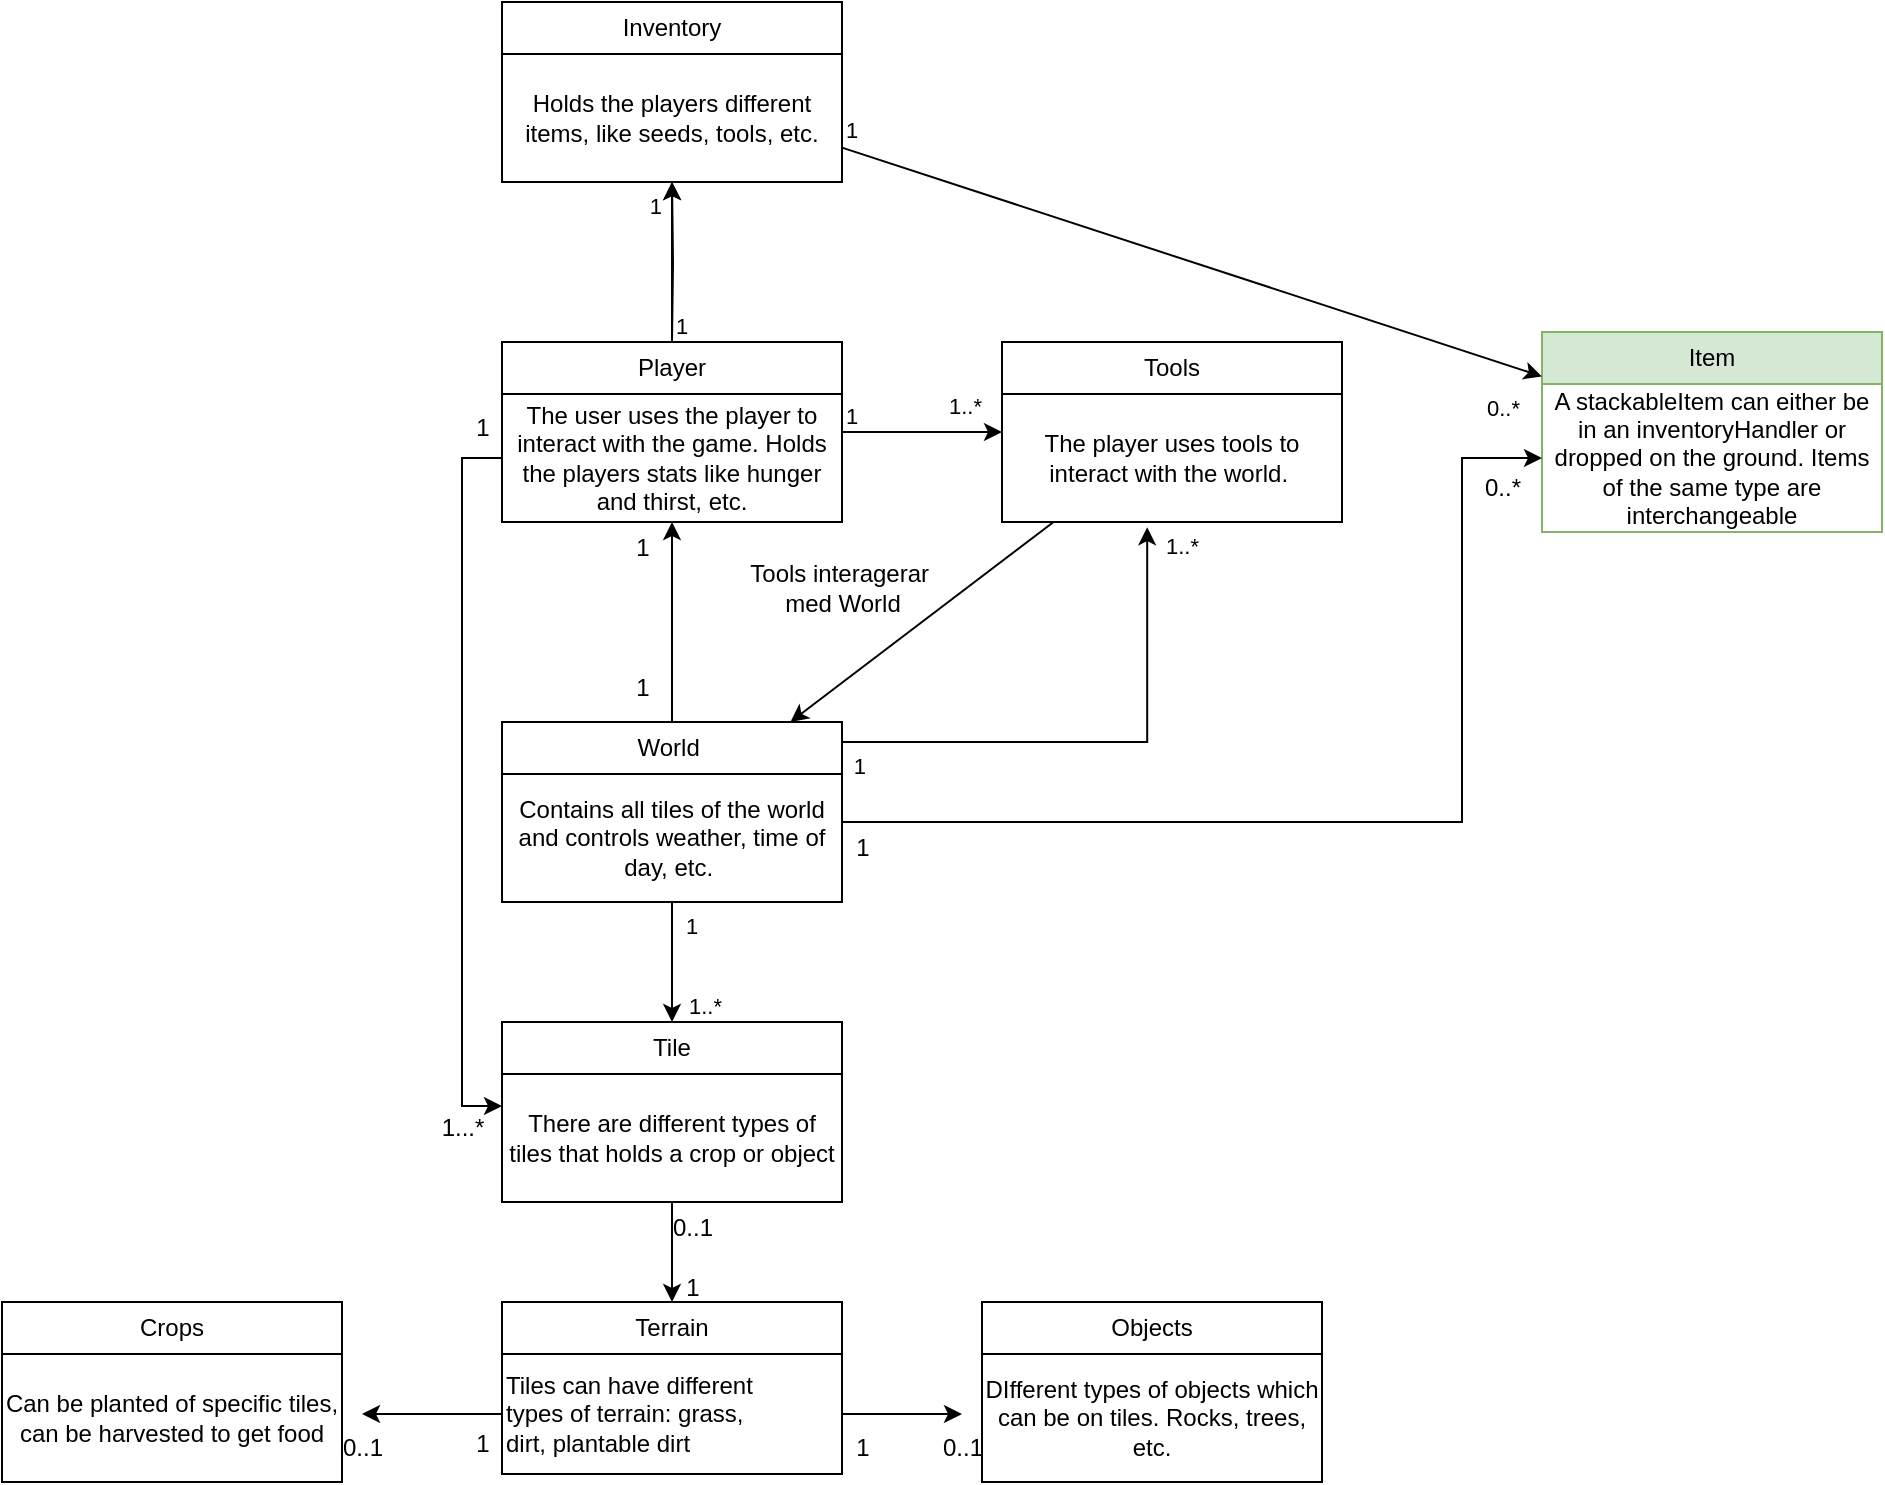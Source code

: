 <mxfile version="25.0.3">
  <diagram name="Sida-1" id="yMFKIoc-D7ovUgNksrX6">
    <mxGraphModel dx="2233" dy="953" grid="1" gridSize="10" guides="1" tooltips="1" connect="1" arrows="1" fold="1" page="1" pageScale="1" pageWidth="827" pageHeight="1169" math="0" shadow="0">
      <root>
        <mxCell id="0" />
        <mxCell id="1" parent="0" />
        <mxCell id="Edmqxcgecc5LKQphc_h1-5" value="Player" style="swimlane;fontStyle=0;childLayout=stackLayout;horizontal=1;startSize=26;fillColor=none;horizontalStack=0;resizeParent=1;resizeParentMax=0;resizeLast=0;collapsible=1;marginBottom=0;whiteSpace=wrap;html=1;" parent="1" vertex="1">
          <mxGeometry x="230" y="220" width="170" height="90" as="geometry" />
        </mxCell>
        <mxCell id="Edmqxcgecc5LKQphc_h1-40" value="The user uses the player to interact with the game. Holds the players stats like hunger and thirst, etc." style="text;html=1;align=center;verticalAlign=middle;whiteSpace=wrap;rounded=0;" parent="Edmqxcgecc5LKQphc_h1-5" vertex="1">
          <mxGeometry y="26" width="170" height="64" as="geometry" />
        </mxCell>
        <mxCell id="Edmqxcgecc5LKQphc_h1-6" value="Inventory" style="swimlane;fontStyle=0;childLayout=stackLayout;horizontal=1;startSize=26;fillColor=none;horizontalStack=0;resizeParent=1;resizeParentMax=0;resizeLast=0;collapsible=1;marginBottom=0;whiteSpace=wrap;html=1;" parent="1" vertex="1">
          <mxGeometry x="230" y="50" width="170" height="90" as="geometry" />
        </mxCell>
        <mxCell id="Edmqxcgecc5LKQphc_h1-41" value="Holds the players different items, like seeds, tools, etc." style="text;html=1;align=center;verticalAlign=middle;whiteSpace=wrap;rounded=0;" parent="Edmqxcgecc5LKQphc_h1-6" vertex="1">
          <mxGeometry y="26" width="170" height="64" as="geometry" />
        </mxCell>
        <mxCell id="Pf9NA05062R23ux8nu3v-22" style="edgeStyle=orthogonalEdgeStyle;rounded=0;orthogonalLoop=1;jettySize=auto;html=1;entryX=0.5;entryY=1;entryDx=0;entryDy=0;" edge="1" parent="1" source="Edmqxcgecc5LKQphc_h1-7" target="Edmqxcgecc5LKQphc_h1-40">
          <mxGeometry relative="1" as="geometry" />
        </mxCell>
        <mxCell id="Edmqxcgecc5LKQphc_h1-7" value="World&amp;nbsp;" style="swimlane;fontStyle=0;childLayout=stackLayout;horizontal=1;startSize=26;fillColor=none;horizontalStack=0;resizeParent=1;resizeParentMax=0;resizeLast=0;collapsible=1;marginBottom=0;whiteSpace=wrap;html=1;" parent="1" vertex="1">
          <mxGeometry x="230" y="410" width="170" height="90" as="geometry" />
        </mxCell>
        <mxCell id="Edmqxcgecc5LKQphc_h1-31" value="Contains all tiles of the world and controls weather, time of day, etc.&amp;nbsp;" style="text;html=1;align=center;verticalAlign=middle;whiteSpace=wrap;rounded=0;" parent="Edmqxcgecc5LKQphc_h1-7" vertex="1">
          <mxGeometry y="26" width="170" height="64" as="geometry" />
        </mxCell>
        <mxCell id="Edmqxcgecc5LKQphc_h1-8" value="Tile" style="swimlane;fontStyle=0;childLayout=stackLayout;horizontal=1;startSize=26;fillColor=none;horizontalStack=0;resizeParent=1;resizeParentMax=0;resizeLast=0;collapsible=1;marginBottom=0;whiteSpace=wrap;html=1;" parent="1" vertex="1">
          <mxGeometry x="230" y="560" width="170" height="90" as="geometry" />
        </mxCell>
        <mxCell id="Edmqxcgecc5LKQphc_h1-32" value="There are different types of tiles that holds a crop or object" style="text;html=1;align=center;verticalAlign=middle;whiteSpace=wrap;rounded=0;" parent="Edmqxcgecc5LKQphc_h1-8" vertex="1">
          <mxGeometry y="26" width="170" height="64" as="geometry" />
        </mxCell>
        <mxCell id="Edmqxcgecc5LKQphc_h1-9" value="Crops" style="swimlane;fontStyle=0;childLayout=stackLayout;horizontal=1;startSize=26;fillColor=none;horizontalStack=0;resizeParent=1;resizeParentMax=0;resizeLast=0;collapsible=1;marginBottom=0;whiteSpace=wrap;html=1;" parent="1" vertex="1">
          <mxGeometry x="-20" y="700" width="170" height="90" as="geometry">
            <mxRectangle x="620" y="180" width="50" height="40" as="alternateBounds" />
          </mxGeometry>
        </mxCell>
        <mxCell id="Edmqxcgecc5LKQphc_h1-38" value="Can be planted of specific tiles, can be harvested to get food" style="text;html=1;align=center;verticalAlign=middle;whiteSpace=wrap;rounded=0;" parent="Edmqxcgecc5LKQphc_h1-9" vertex="1">
          <mxGeometry y="26" width="170" height="64" as="geometry" />
        </mxCell>
        <mxCell id="Edmqxcgecc5LKQphc_h1-14" value="Tools" style="swimlane;fontStyle=0;childLayout=stackLayout;horizontal=1;startSize=26;fillColor=none;horizontalStack=0;resizeParent=1;resizeParentMax=0;resizeLast=0;collapsible=1;marginBottom=0;whiteSpace=wrap;html=1;" parent="1" vertex="1">
          <mxGeometry x="480" y="220" width="170" height="90" as="geometry" />
        </mxCell>
        <mxCell id="Edmqxcgecc5LKQphc_h1-39" value="The player uses tools to interact with the world.&amp;nbsp;" style="text;html=1;align=center;verticalAlign=middle;whiteSpace=wrap;rounded=0;" parent="Edmqxcgecc5LKQphc_h1-14" vertex="1">
          <mxGeometry y="26" width="170" height="64" as="geometry" />
        </mxCell>
        <mxCell id="Edmqxcgecc5LKQphc_h1-33" value="Objects" style="swimlane;fontStyle=0;childLayout=stackLayout;horizontal=1;startSize=26;fillColor=none;horizontalStack=0;resizeParent=1;resizeParentMax=0;resizeLast=0;collapsible=1;marginBottom=0;whiteSpace=wrap;html=1;" parent="1" vertex="1">
          <mxGeometry x="470" y="700" width="170" height="90" as="geometry" />
        </mxCell>
        <mxCell id="Edmqxcgecc5LKQphc_h1-34" value="DIfferent types of objects which can be on tiles. Rocks, trees, etc." style="text;html=1;align=center;verticalAlign=middle;whiteSpace=wrap;rounded=0;" parent="Edmqxcgecc5LKQphc_h1-33" vertex="1">
          <mxGeometry y="26" width="170" height="64" as="geometry" />
        </mxCell>
        <mxCell id="Edmqxcgecc5LKQphc_h1-64" value="" style="endArrow=classic;html=1;rounded=0;" parent="1" source="Edmqxcgecc5LKQphc_h1-7" target="Edmqxcgecc5LKQphc_h1-8" edge="1">
          <mxGeometry relative="1" as="geometry">
            <mxPoint x="250" y="530" as="sourcePoint" />
            <mxPoint x="410" y="530" as="targetPoint" />
          </mxGeometry>
        </mxCell>
        <mxCell id="Edmqxcgecc5LKQphc_h1-66" value="1" style="edgeLabel;resizable=0;html=1;;align=left;verticalAlign=bottom;" parent="Edmqxcgecc5LKQphc_h1-64" connectable="0" vertex="1">
          <mxGeometry x="-1" relative="1" as="geometry">
            <mxPoint x="5" y="20" as="offset" />
          </mxGeometry>
        </mxCell>
        <mxCell id="Edmqxcgecc5LKQphc_h1-67" value="1..*" style="edgeLabel;resizable=0;html=1;;align=right;verticalAlign=bottom;" parent="Edmqxcgecc5LKQphc_h1-64" connectable="0" vertex="1">
          <mxGeometry x="1" relative="1" as="geometry">
            <mxPoint x="25" as="offset" />
          </mxGeometry>
        </mxCell>
        <mxCell id="Edmqxcgecc5LKQphc_h1-77" value="" style="endArrow=classic;html=1;rounded=0;" parent="1" source="Edmqxcgecc5LKQphc_h1-14" target="Edmqxcgecc5LKQphc_h1-7" edge="1">
          <mxGeometry relative="1" as="geometry">
            <mxPoint x="480" y="340" as="sourcePoint" />
            <mxPoint x="640" y="340" as="targetPoint" />
          </mxGeometry>
        </mxCell>
        <mxCell id="Edmqxcgecc5LKQphc_h1-79" value="1..*" style="edgeLabel;resizable=0;html=1;;align=left;verticalAlign=bottom;" parent="Edmqxcgecc5LKQphc_h1-77" connectable="0" vertex="1">
          <mxGeometry x="-1" relative="1" as="geometry">
            <mxPoint x="54" y="20" as="offset" />
          </mxGeometry>
        </mxCell>
        <mxCell id="Edmqxcgecc5LKQphc_h1-80" value="1" style="edgeLabel;resizable=0;html=1;;align=right;verticalAlign=bottom;" parent="Edmqxcgecc5LKQphc_h1-77" connectable="0" vertex="1">
          <mxGeometry x="1" relative="1" as="geometry">
            <mxPoint x="38" y="30" as="offset" />
          </mxGeometry>
        </mxCell>
        <mxCell id="Edmqxcgecc5LKQphc_h1-85" value="" style="endArrow=classic;html=1;rounded=0;" parent="1" source="Edmqxcgecc5LKQphc_h1-5" target="Edmqxcgecc5LKQphc_h1-14" edge="1">
          <mxGeometry relative="1" as="geometry">
            <mxPoint x="460" y="370" as="sourcePoint" />
            <mxPoint x="620" y="370" as="targetPoint" />
          </mxGeometry>
        </mxCell>
        <mxCell id="Edmqxcgecc5LKQphc_h1-87" value="1" style="edgeLabel;resizable=0;html=1;;align=left;verticalAlign=bottom;" parent="Edmqxcgecc5LKQphc_h1-85" connectable="0" vertex="1">
          <mxGeometry x="-1" relative="1" as="geometry">
            <mxPoint as="offset" />
          </mxGeometry>
        </mxCell>
        <mxCell id="Edmqxcgecc5LKQphc_h1-88" value="1..*" style="edgeLabel;resizable=0;html=1;;align=right;verticalAlign=bottom;" parent="Edmqxcgecc5LKQphc_h1-85" connectable="0" vertex="1">
          <mxGeometry x="1" relative="1" as="geometry">
            <mxPoint x="-10" y="-5" as="offset" />
          </mxGeometry>
        </mxCell>
        <mxCell id="Edmqxcgecc5LKQphc_h1-97" value="Item" style="swimlane;fontStyle=0;childLayout=stackLayout;horizontal=1;startSize=26;fillColor=#d5e8d4;horizontalStack=0;resizeParent=1;resizeParentMax=0;resizeLast=0;collapsible=1;marginBottom=0;whiteSpace=wrap;html=1;strokeColor=#82b366;" parent="1" vertex="1">
          <mxGeometry x="750" y="215" width="170" height="100" as="geometry" />
        </mxCell>
        <mxCell id="Edmqxcgecc5LKQphc_h1-98" value="A stackableItem can either be in an inventoryHandler or dropped on the ground. Items of the same type are interchangeable" style="text;html=1;align=center;verticalAlign=middle;whiteSpace=wrap;rounded=0;" parent="Edmqxcgecc5LKQphc_h1-97" vertex="1">
          <mxGeometry y="26" width="170" height="74" as="geometry" />
        </mxCell>
        <mxCell id="Edmqxcgecc5LKQphc_h1-103" value="" style="endArrow=classic;html=1;rounded=0;" parent="1" source="Edmqxcgecc5LKQphc_h1-5" target="Edmqxcgecc5LKQphc_h1-6" edge="1">
          <mxGeometry relative="1" as="geometry">
            <mxPoint x="500" y="140" as="sourcePoint" />
            <mxPoint x="660" y="140" as="targetPoint" />
          </mxGeometry>
        </mxCell>
        <mxCell id="Edmqxcgecc5LKQphc_h1-105" value="1" style="edgeLabel;resizable=0;html=1;;align=left;verticalAlign=bottom;" parent="Edmqxcgecc5LKQphc_h1-103" connectable="0" vertex="1">
          <mxGeometry x="-1" relative="1" as="geometry" />
        </mxCell>
        <mxCell id="Edmqxcgecc5LKQphc_h1-106" value="1" style="edgeLabel;resizable=0;html=1;;align=right;verticalAlign=bottom;" parent="Edmqxcgecc5LKQphc_h1-103" connectable="0" vertex="1">
          <mxGeometry x="1" relative="1" as="geometry">
            <mxPoint x="-5" y="20" as="offset" />
          </mxGeometry>
        </mxCell>
        <mxCell id="Edmqxcgecc5LKQphc_h1-111" value="" style="endArrow=classic;html=1;rounded=0;" parent="1" source="Edmqxcgecc5LKQphc_h1-6" target="Edmqxcgecc5LKQphc_h1-97" edge="1">
          <mxGeometry relative="1" as="geometry">
            <mxPoint x="660" y="70" as="sourcePoint" />
            <mxPoint x="820" y="70" as="targetPoint" />
          </mxGeometry>
        </mxCell>
        <mxCell id="Edmqxcgecc5LKQphc_h1-113" value="1" style="edgeLabel;resizable=0;html=1;;align=left;verticalAlign=bottom;" parent="Edmqxcgecc5LKQphc_h1-111" connectable="0" vertex="1">
          <mxGeometry x="-1" relative="1" as="geometry" />
        </mxCell>
        <mxCell id="Edmqxcgecc5LKQphc_h1-114" value="0..*" style="edgeLabel;resizable=0;html=1;;align=right;verticalAlign=bottom;" parent="Edmqxcgecc5LKQphc_h1-111" connectable="0" vertex="1">
          <mxGeometry x="1" relative="1" as="geometry">
            <mxPoint x="-10" y="24" as="offset" />
          </mxGeometry>
        </mxCell>
        <mxCell id="Pf9NA05062R23ux8nu3v-1" value="" style="edgeStyle=orthogonalEdgeStyle;rounded=0;orthogonalLoop=1;jettySize=auto;html=1;" edge="1" parent="1" target="Edmqxcgecc5LKQphc_h1-41">
          <mxGeometry relative="1" as="geometry">
            <mxPoint x="315" y="220" as="sourcePoint" />
          </mxGeometry>
        </mxCell>
        <mxCell id="Pf9NA05062R23ux8nu3v-4" value="Terrain" style="swimlane;fontStyle=0;childLayout=stackLayout;horizontal=1;startSize=26;fillColor=none;horizontalStack=0;resizeParent=1;resizeParentMax=0;resizeLast=0;collapsible=1;marginBottom=0;whiteSpace=wrap;html=1;" vertex="1" parent="1">
          <mxGeometry x="230" y="700" width="170" height="86" as="geometry" />
        </mxCell>
        <mxCell id="Pf9NA05062R23ux8nu3v-30" style="edgeStyle=orthogonalEdgeStyle;rounded=0;orthogonalLoop=1;jettySize=auto;html=1;" edge="1" parent="Pf9NA05062R23ux8nu3v-4" source="Pf9NA05062R23ux8nu3v-28">
          <mxGeometry relative="1" as="geometry">
            <mxPoint x="230" y="56" as="targetPoint" />
          </mxGeometry>
        </mxCell>
        <mxCell id="Pf9NA05062R23ux8nu3v-44" style="edgeStyle=orthogonalEdgeStyle;rounded=0;orthogonalLoop=1;jettySize=auto;html=1;" edge="1" parent="Pf9NA05062R23ux8nu3v-4" source="Pf9NA05062R23ux8nu3v-28">
          <mxGeometry relative="1" as="geometry">
            <mxPoint x="-70" y="56" as="targetPoint" />
          </mxGeometry>
        </mxCell>
        <mxCell id="Pf9NA05062R23ux8nu3v-28" value="&lt;div style=&quot;&quot;&gt;Tiles can have different&amp;nbsp;&lt;/div&gt;&lt;div style=&quot;&quot;&gt;types of terrain: grass,&amp;nbsp;&lt;/div&gt;&lt;div style=&quot;&quot;&gt;dirt, plantable dirt&lt;/div&gt;" style="text;html=1;align=left;verticalAlign=middle;resizable=0;points=[];autosize=1;strokeColor=none;fillColor=none;" vertex="1" parent="Pf9NA05062R23ux8nu3v-4">
          <mxGeometry y="26" width="170" height="60" as="geometry" />
        </mxCell>
        <mxCell id="Pf9NA05062R23ux8nu3v-14" style="edgeStyle=orthogonalEdgeStyle;rounded=0;orthogonalLoop=1;jettySize=auto;html=1;entryX=0;entryY=0.25;entryDx=0;entryDy=0;" edge="1" parent="1" source="Edmqxcgecc5LKQphc_h1-40" target="Edmqxcgecc5LKQphc_h1-32">
          <mxGeometry relative="1" as="geometry">
            <mxPoint x="180" y="600" as="targetPoint" />
            <Array as="points">
              <mxPoint x="210" y="278" />
              <mxPoint x="210" y="602" />
            </Array>
          </mxGeometry>
        </mxCell>
        <mxCell id="Pf9NA05062R23ux8nu3v-23" style="edgeStyle=orthogonalEdgeStyle;rounded=0;orthogonalLoop=1;jettySize=auto;html=1;" edge="1" parent="1" source="Edmqxcgecc5LKQphc_h1-31" target="Edmqxcgecc5LKQphc_h1-98">
          <mxGeometry relative="1" as="geometry">
            <Array as="points">
              <mxPoint x="710" y="460" />
              <mxPoint x="710" y="278" />
            </Array>
          </mxGeometry>
        </mxCell>
        <mxCell id="Pf9NA05062R23ux8nu3v-24" style="edgeStyle=orthogonalEdgeStyle;rounded=0;orthogonalLoop=1;jettySize=auto;html=1;entryX=0.427;entryY=1.041;entryDx=0;entryDy=0;entryPerimeter=0;" edge="1" parent="1" source="Edmqxcgecc5LKQphc_h1-31" target="Edmqxcgecc5LKQphc_h1-39">
          <mxGeometry relative="1" as="geometry">
            <Array as="points">
              <mxPoint x="400" y="420" />
              <mxPoint x="553" y="420" />
            </Array>
          </mxGeometry>
        </mxCell>
        <mxCell id="Pf9NA05062R23ux8nu3v-26" value="Tools interagerar&amp;nbsp;&lt;div&gt;med World&lt;/div&gt;" style="text;html=1;align=center;verticalAlign=middle;resizable=0;points=[];autosize=1;strokeColor=none;fillColor=none;" vertex="1" parent="1">
          <mxGeometry x="340" y="323" width="120" height="40" as="geometry" />
        </mxCell>
        <mxCell id="Pf9NA05062R23ux8nu3v-29" style="edgeStyle=orthogonalEdgeStyle;rounded=0;orthogonalLoop=1;jettySize=auto;html=1;entryX=0.5;entryY=0;entryDx=0;entryDy=0;" edge="1" parent="1" source="Edmqxcgecc5LKQphc_h1-32" target="Pf9NA05062R23ux8nu3v-4">
          <mxGeometry relative="1" as="geometry" />
        </mxCell>
        <mxCell id="Pf9NA05062R23ux8nu3v-33" value="1" style="text;html=1;align=center;verticalAlign=middle;resizable=0;points=[];autosize=1;strokeColor=none;fillColor=none;" vertex="1" parent="1">
          <mxGeometry x="205" y="248" width="30" height="30" as="geometry" />
        </mxCell>
        <mxCell id="Pf9NA05062R23ux8nu3v-34" value="0..1" style="text;html=1;align=center;verticalAlign=middle;resizable=0;points=[];autosize=1;strokeColor=none;fillColor=none;" vertex="1" parent="1">
          <mxGeometry x="305" y="648" width="40" height="30" as="geometry" />
        </mxCell>
        <mxCell id="Pf9NA05062R23ux8nu3v-35" value="1" style="text;html=1;align=center;verticalAlign=middle;resizable=0;points=[];autosize=1;strokeColor=none;fillColor=none;" vertex="1" parent="1">
          <mxGeometry x="310" y="678" width="30" height="30" as="geometry" />
        </mxCell>
        <mxCell id="Pf9NA05062R23ux8nu3v-37" value="1" style="text;html=1;align=center;verticalAlign=middle;resizable=0;points=[];autosize=1;strokeColor=none;fillColor=none;" vertex="1" parent="1">
          <mxGeometry x="395" y="758" width="30" height="30" as="geometry" />
        </mxCell>
        <mxCell id="Pf9NA05062R23ux8nu3v-38" value="0..1" style="text;html=1;align=center;verticalAlign=middle;resizable=0;points=[];autosize=1;strokeColor=none;fillColor=none;" vertex="1" parent="1">
          <mxGeometry x="440" y="758" width="40" height="30" as="geometry" />
        </mxCell>
        <mxCell id="Pf9NA05062R23ux8nu3v-39" value="1" style="text;html=1;align=center;verticalAlign=middle;resizable=0;points=[];autosize=1;strokeColor=none;fillColor=none;" vertex="1" parent="1">
          <mxGeometry x="285" y="378" width="30" height="30" as="geometry" />
        </mxCell>
        <mxCell id="Pf9NA05062R23ux8nu3v-40" value="1" style="text;html=1;align=center;verticalAlign=middle;resizable=0;points=[];autosize=1;strokeColor=none;fillColor=none;" vertex="1" parent="1">
          <mxGeometry x="285" y="308" width="30" height="30" as="geometry" />
        </mxCell>
        <mxCell id="Pf9NA05062R23ux8nu3v-41" value="1...*" style="text;html=1;align=center;verticalAlign=middle;resizable=0;points=[];autosize=1;strokeColor=none;fillColor=none;" vertex="1" parent="1">
          <mxGeometry x="190" y="598" width="40" height="30" as="geometry" />
        </mxCell>
        <mxCell id="Pf9NA05062R23ux8nu3v-42" value="1" style="text;html=1;align=center;verticalAlign=middle;resizable=0;points=[];autosize=1;strokeColor=none;fillColor=none;" vertex="1" parent="1">
          <mxGeometry x="395" y="458" width="30" height="30" as="geometry" />
        </mxCell>
        <mxCell id="Pf9NA05062R23ux8nu3v-43" value="0..*" style="text;html=1;align=center;verticalAlign=middle;resizable=0;points=[];autosize=1;strokeColor=none;fillColor=none;" vertex="1" parent="1">
          <mxGeometry x="710" y="278" width="40" height="30" as="geometry" />
        </mxCell>
        <mxCell id="Pf9NA05062R23ux8nu3v-45" value="1" style="text;html=1;align=center;verticalAlign=middle;resizable=0;points=[];autosize=1;strokeColor=none;fillColor=none;" vertex="1" parent="1">
          <mxGeometry x="205" y="756" width="30" height="30" as="geometry" />
        </mxCell>
        <mxCell id="Pf9NA05062R23ux8nu3v-46" value="0..1" style="text;html=1;align=center;verticalAlign=middle;resizable=0;points=[];autosize=1;strokeColor=none;fillColor=none;" vertex="1" parent="1">
          <mxGeometry x="140" y="758" width="40" height="30" as="geometry" />
        </mxCell>
      </root>
    </mxGraphModel>
  </diagram>
</mxfile>
